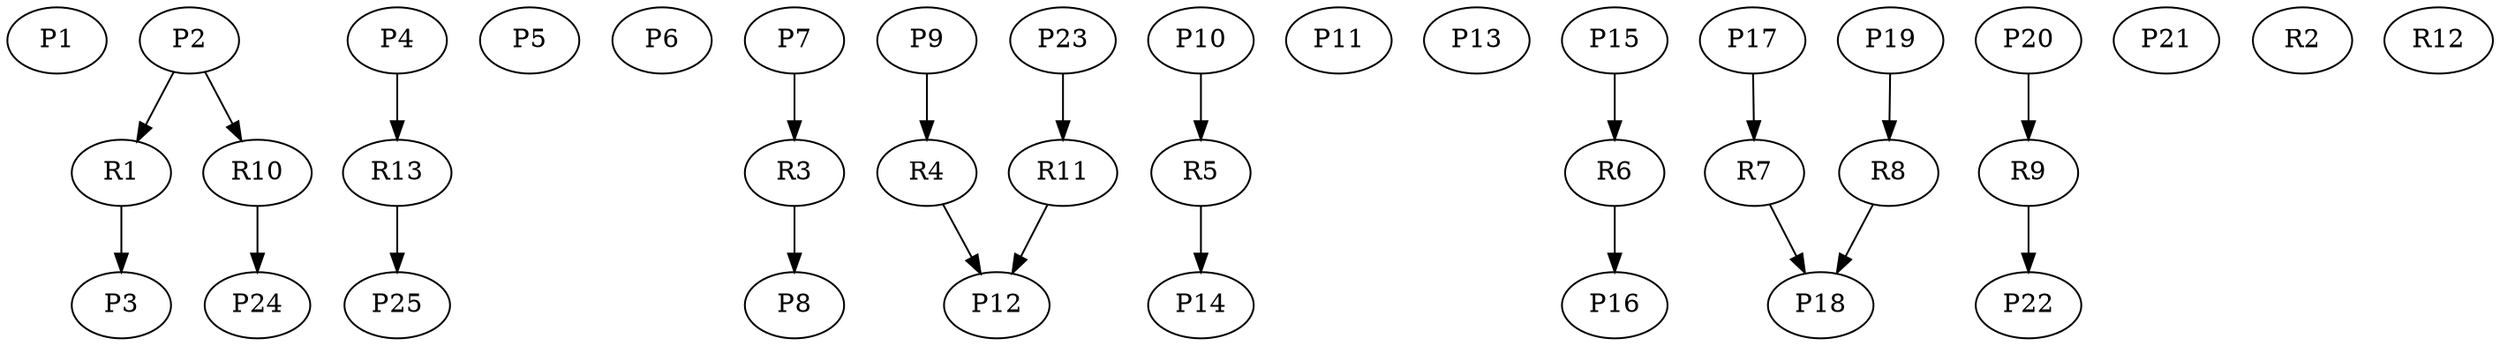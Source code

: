 digraph {
	1 [label=P1]
	2 [label=P2]
	3 [label=P3]
	4 [label=P4]
	5 [label=P5]
	6 [label=P6]
	7 [label=P7]
	8 [label=P8]
	9 [label=P9]
	10 [label=P10]
	11 [label=P11]
	12 [label=P12]
	13 [label=P13]
	14 [label=P14]
	15 [label=P15]
	16 [label=P16]
	17 [label=P17]
	18 [label=P18]
	19 [label=P19]
	20 [label=P20]
	21 [label=P21]
	22 [label=P22]
	23 [label=P23]
	24 [label=P24]
	25 [label=P25]
	26 [label=R1]
	27 [label=R2]
	28 [label=R3]
	29 [label=R4]
	30 [label=R5]
	31 [label=R6]
	32 [label=R7]
	33 [label=R8]
	34 [label=R9]
	35 [label=R10]
	36 [label=R11]
	37 [label=R12]
	38 [label=R13]
	2 -> 26
	26 -> 3
	7 -> 28
	28 -> 8
	9 -> 29
	29 -> 12
	10 -> 30
	30 -> 14
	15 -> 31
	31 -> 16
	17 -> 32
	32 -> 18
	19 -> 33
	33 -> 18
	20 -> 34
	34 -> 22
	2 -> 35
	35 -> 24
	23 -> 36
	36 -> 12
	4 -> 38
	38 -> 25
}

